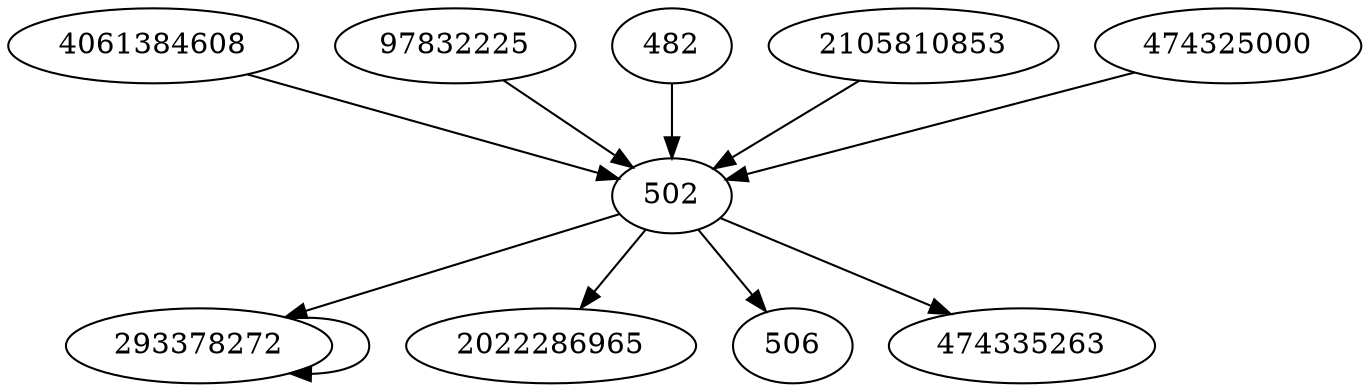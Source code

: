 digraph  {
4061384608;
97832225;
482;
293378272;
2105810853;
474325000;
2022286965;
502;
506;
474335263;
4061384608 -> 502;
97832225 -> 502;
482 -> 502;
293378272 -> 293378272;
2105810853 -> 502;
474325000 -> 502;
502 -> 474335263;
502 -> 2022286965;
502 -> 506;
502 -> 293378272;
}
